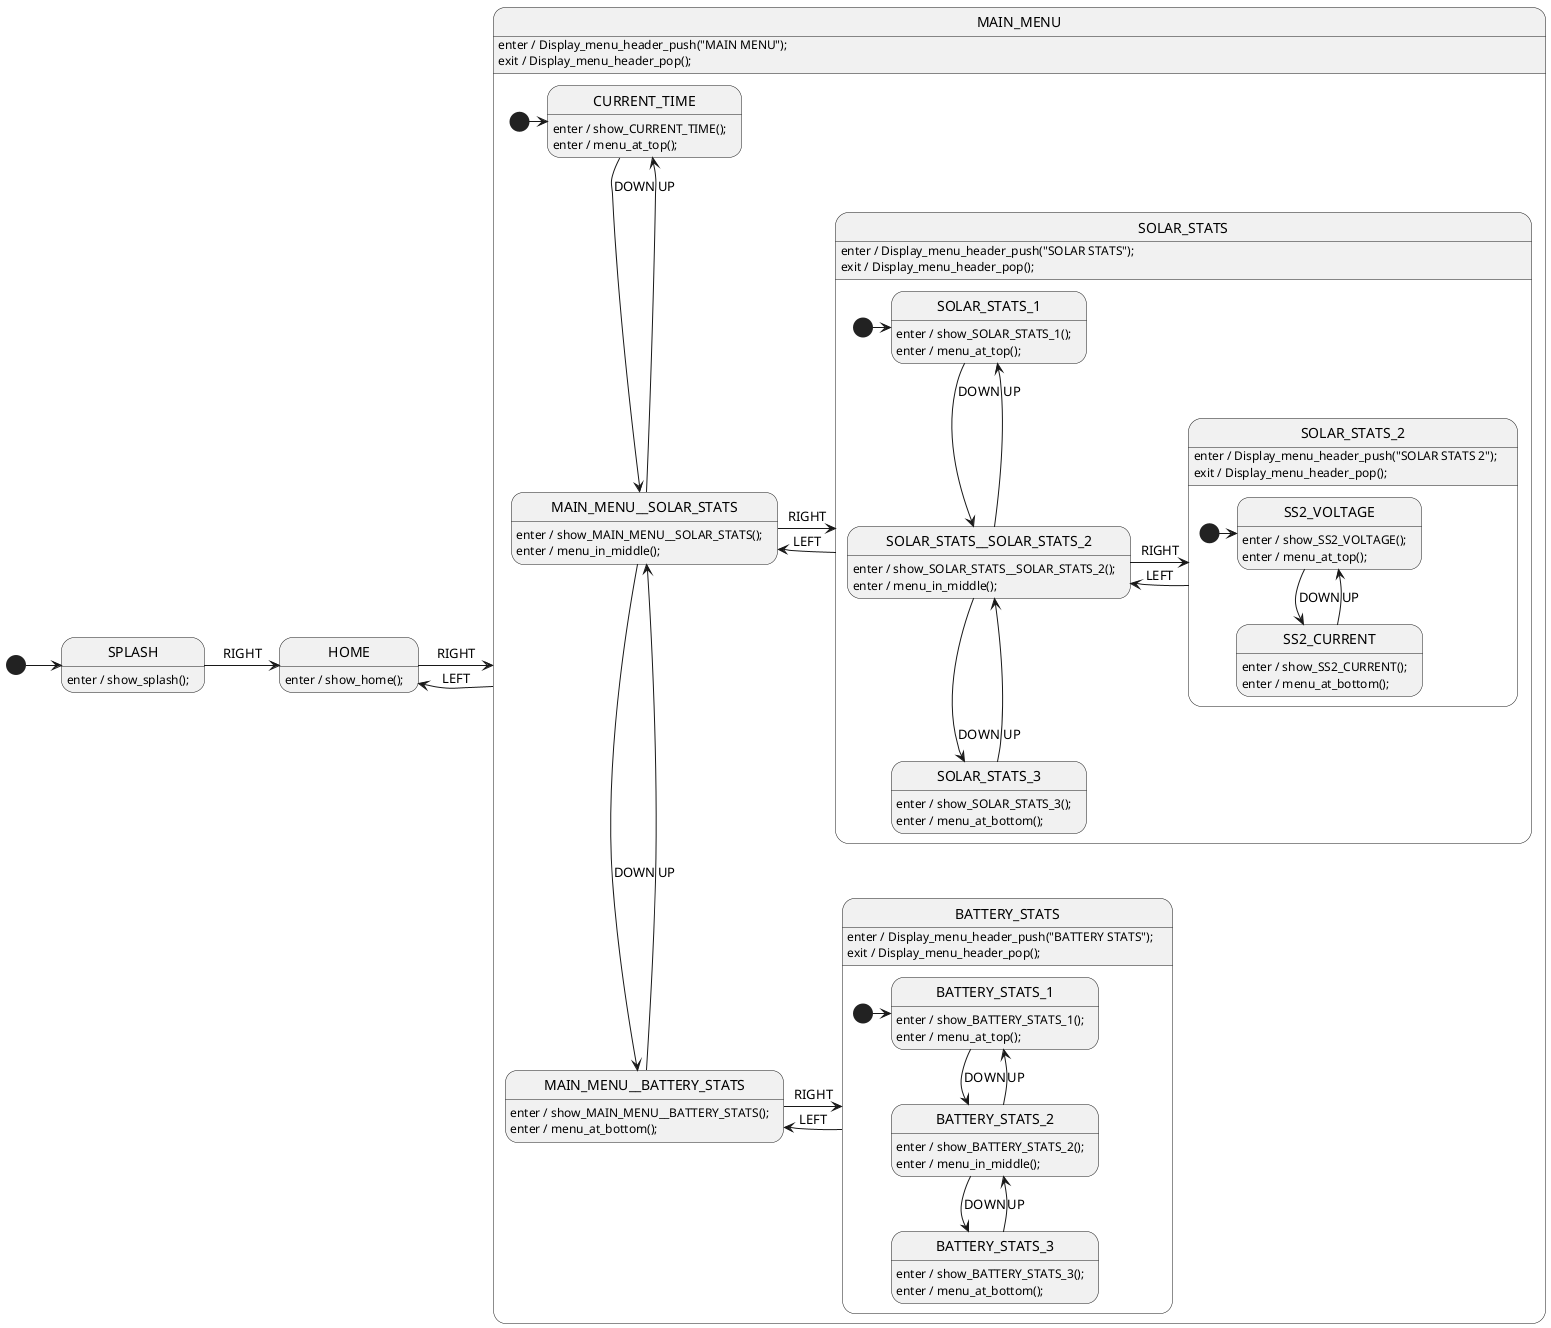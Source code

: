 @startuml SolarUiSm

' //////////////////////// STATE ORGANIZATION ///////////////////////
' Note: StateSmith treats state names and events as case insensitive.
' More info: https://github.com/StateSmith/StateSmith/wiki/PlantUML

state SPLASH
state HOME



' !!!!!!!!!!!!!!!!!!!!!!!!!!!!!!!!!!!!!!!! GEN START !!!!!!!!!!!!!!!!!!!!!!!!!!!!!!!!!!!!!!!!


state MAIN_MENU {
    [*] -> CURRENT_TIME
    state CURRENT_TIME
    state MAIN_MENU__SOLAR_STATS
    state MAIN_MENU__BATTERY_STATS

    state SOLAR_STATS {
        [*] -> SOLAR_STATS_1
        state SOLAR_STATS_1
        state SOLAR_STATS__SOLAR_STATS_2
        state SOLAR_STATS_3

        state SOLAR_STATS_2 {
            [*] -> SS2_VOLTAGE
            state SS2_VOLTAGE
            state SS2_CURRENT
        }
    }
    state BATTERY_STATS {
        [*] -> BATTERY_STATS_1
        state BATTERY_STATS_1
        state BATTERY_STATS_2
        state BATTERY_STATS_3
    }
}

' MAIN_MENU
CURRENT_TIME -down-> MAIN_MENU__SOLAR_STATS : DOWN
MAIN_MENU__SOLAR_STATS -down-> MAIN_MENU__BATTERY_STATS : DOWN
MAIN_MENU__BATTERY_STATS -up-> MAIN_MENU__SOLAR_STATS : UP
MAIN_MENU__SOLAR_STATS -up-> CURRENT_TIME : UP

' SOLAR_STATS
MAIN_MENU__SOLAR_STATS -right-> SOLAR_STATS : RIGHT
SOLAR_STATS -left-> MAIN_MENU__SOLAR_STATS : LEFT
SOLAR_STATS_1 -down-> SOLAR_STATS__SOLAR_STATS_2 : DOWN
SOLAR_STATS__SOLAR_STATS_2 -down-> SOLAR_STATS_3 : DOWN
SOLAR_STATS_3 -up-> SOLAR_STATS__SOLAR_STATS_2 : UP
SOLAR_STATS__SOLAR_STATS_2 -up-> SOLAR_STATS_1 : UP

' SOLAR_STATS_2
SOLAR_STATS__SOLAR_STATS_2 -right-> SOLAR_STATS_2 : RIGHT
SOLAR_STATS_2 -left-> SOLAR_STATS__SOLAR_STATS_2 : LEFT
SS2_VOLTAGE -down-> SS2_CURRENT : DOWN
SS2_CURRENT -up-> SS2_VOLTAGE : UP

' BATTERY_STATS
MAIN_MENU__BATTERY_STATS -right-> BATTERY_STATS : RIGHT
BATTERY_STATS -left-> MAIN_MENU__BATTERY_STATS : LEFT
BATTERY_STATS_1 -down-> BATTERY_STATS_2 : DOWN
BATTERY_STATS_2 -down-> BATTERY_STATS_3 : DOWN
BATTERY_STATS_3 -up-> BATTERY_STATS_2 : UP
BATTERY_STATS_2 -up-> BATTERY_STATS_1 : UP


'EVENT HANDLERS
MAIN_MENU: enter / Display_menu_header_push("MAIN MENU");
MAIN_MENU: exit / Display_menu_header_pop();
CURRENT_TIME: enter / show_CURRENT_TIME();
SOLAR_STATS: enter / Display_menu_header_push("SOLAR STATS");
SOLAR_STATS: exit / Display_menu_header_pop();
MAIN_MENU__SOLAR_STATS: enter / show_MAIN_MENU__SOLAR_STATS();
SOLAR_STATS_1: enter / show_SOLAR_STATS_1();
SOLAR_STATS_2: enter / Display_menu_header_push("SOLAR STATS 2");
SOLAR_STATS_2: exit / Display_menu_header_pop();
SOLAR_STATS__SOLAR_STATS_2: enter / show_SOLAR_STATS__SOLAR_STATS_2();
SS2_VOLTAGE: enter / show_SS2_VOLTAGE();
SS2_CURRENT: enter / show_SS2_CURRENT();
SOLAR_STATS_3: enter / show_SOLAR_STATS_3();
BATTERY_STATS: enter / Display_menu_header_push("BATTERY STATS");
BATTERY_STATS: exit / Display_menu_header_pop();
MAIN_MENU__BATTERY_STATS: enter / show_MAIN_MENU__BATTERY_STATS();
BATTERY_STATS_1: enter / show_BATTERY_STATS_1();
BATTERY_STATS_2: enter / show_BATTERY_STATS_2();
BATTERY_STATS_3: enter / show_BATTERY_STATS_3();


'MENU POSITION HANDLERS
CURRENT_TIME: enter / menu_at_top();
MAIN_MENU__SOLAR_STATS: enter / menu_in_middle();
MAIN_MENU__BATTERY_STATS: enter / menu_at_bottom();
SOLAR_STATS_1: enter / menu_at_top();
SOLAR_STATS__SOLAR_STATS_2: enter / menu_in_middle();
SOLAR_STATS_3: enter / menu_at_bottom();
SS2_VOLTAGE: enter / menu_at_top();
SS2_CURRENT: enter / menu_at_bottom();
BATTERY_STATS_1: enter / menu_at_top();
BATTERY_STATS_2: enter / menu_in_middle();
BATTERY_STATS_3: enter / menu_at_bottom();



' ^^^^^^^^^^^^^^^^^^^^^^^^^^^^^^^^^^^^^^^^ GEN END ^^^^^^^^^^^^^^^^^^^^^^^^^^^^^^^^^^^^^^^^

[*] -> SPLASH

SPLASH -right-> HOME: RIGHT

HOME -right-> MAIN_MENU: RIGHT
MAIN_MENU -left-> HOME: LEFT


SPLASH: enter / show_splash();
HOME: enter / show_home();


' //////////////////////// StateSmith config ////////////////////////
' The below special comment block sets the StateSmith configuration.
' More info: https://github.com/StateSmith/StateSmith/issues/335

/'! $CONFIG : toml
[SmRunnerSettings]
transpilerId = "C99"

[RenderConfig.C]
CFileExtension = ".cpp"
CFileIncludes = """
    #include "display.h"
    """
'/
@enduml